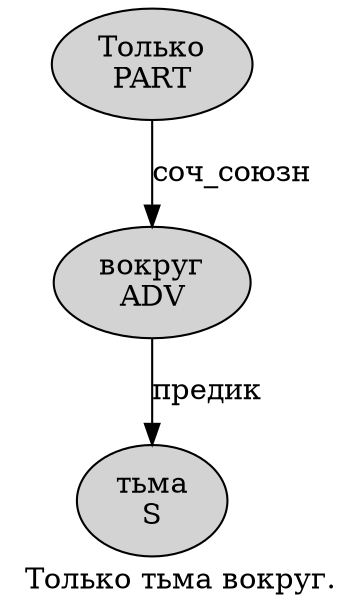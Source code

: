 digraph SENTENCE_393 {
	graph [label="Только тьма вокруг."]
	node [style=filled]
		0 [label="Только
PART" color="" fillcolor=lightgray penwidth=1 shape=ellipse]
		1 [label="тьма
S" color="" fillcolor=lightgray penwidth=1 shape=ellipse]
		2 [label="вокруг
ADV" color="" fillcolor=lightgray penwidth=1 shape=ellipse]
			2 -> 1 [label="предик"]
			0 -> 2 [label="соч_союзн"]
}